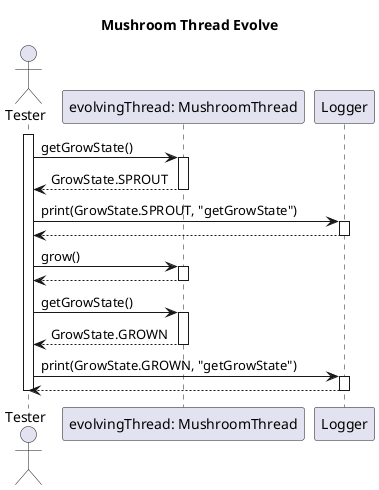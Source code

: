 @startuml Mushroom Thread Evolve

title Mushroom Thread Evolve

actor "Tester" as tester
participant "evolvingThread: MushroomThread" as emt
participant "Logger" as logger 

activate tester

tester -> emt: getGrowState()
activate emt
emt --> tester: GrowState.SPROUT 
deactivate emt

tester -> logger: print(GrowState.SPROUT, "getGrowState")
activate logger
logger --> tester
deactivate logger

tester -> emt: grow() 
activate emt
emt --> tester
deactivate emt

tester -> emt: getGrowState()
activate emt
emt --> tester: GrowState.GROWN 
deactivate emt

tester -> logger: print(GrowState.GROWN, "getGrowState")
activate logger
logger --> tester
deactivate logger

deactivate tester

@enduml
